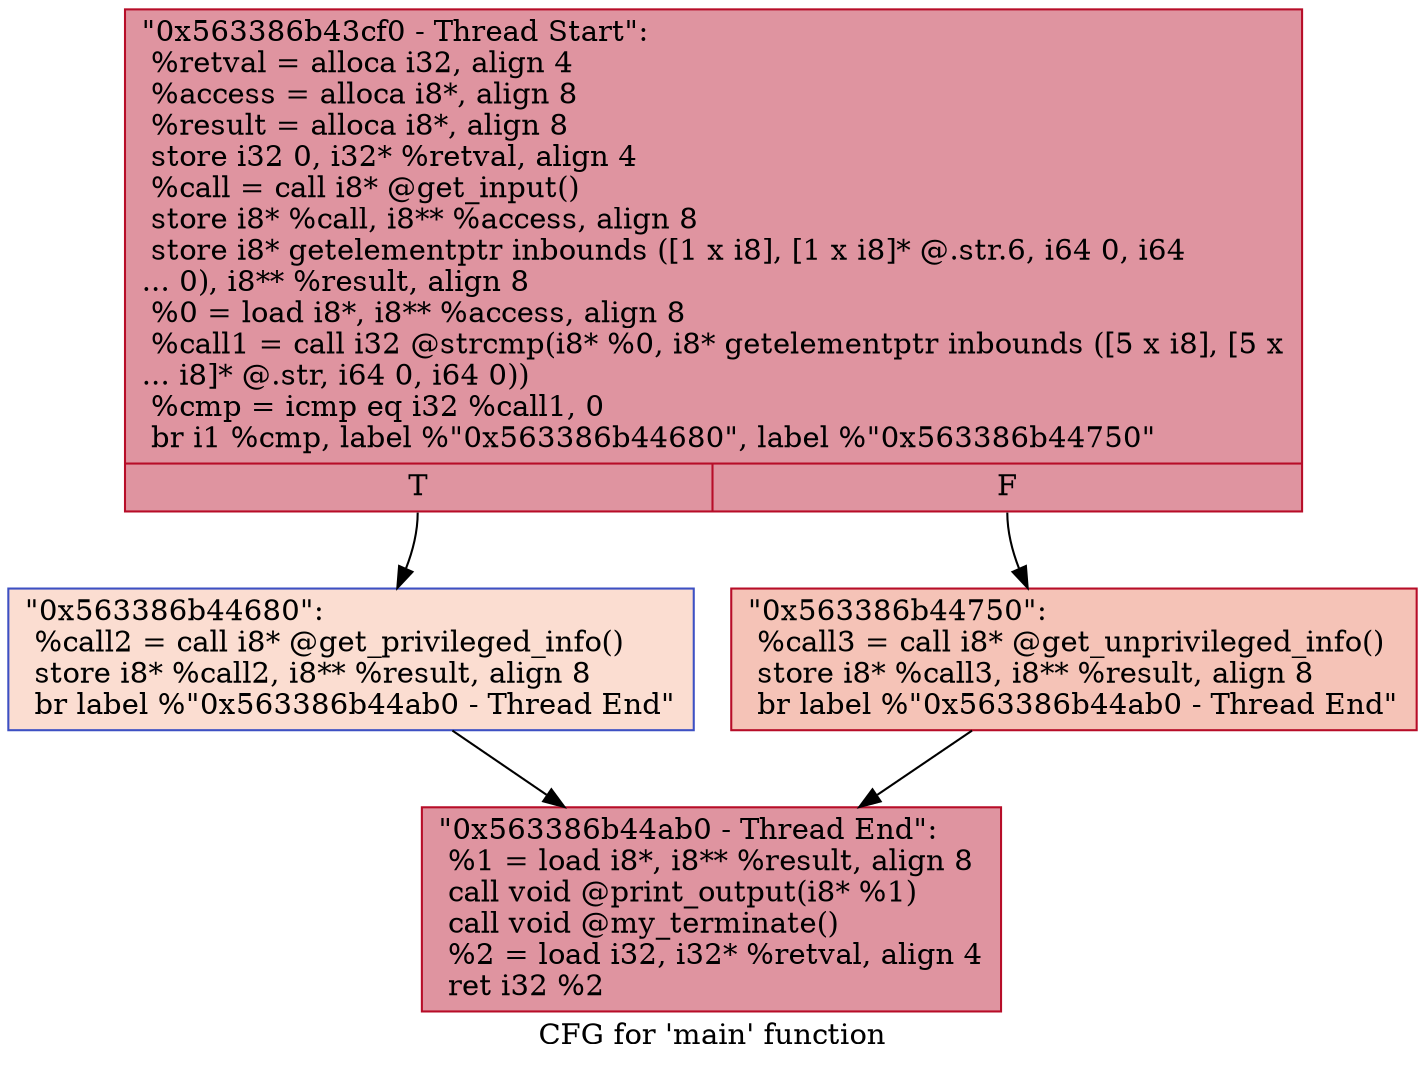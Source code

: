 digraph "CFG for 'main' function" {
	label="CFG for 'main' function";

	Node0x563386b43cf0 [shape=record,color="#b70d28ff", style=filled, fillcolor="#b70d2870",label="{\"0x563386b43cf0 - Thread Start\":\l  %retval = alloca i32, align 4\l  %access = alloca i8*, align 8\l  %result = alloca i8*, align 8\l  store i32 0, i32* %retval, align 4\l  %call = call i8* @get_input()\l  store i8* %call, i8** %access, align 8\l  store i8* getelementptr inbounds ([1 x i8], [1 x i8]* @.str.6, i64 0, i64\l... 0), i8** %result, align 8\l  %0 = load i8*, i8** %access, align 8\l  %call1 = call i32 @strcmp(i8* %0, i8* getelementptr inbounds ([5 x i8], [5 x\l... i8]* @.str, i64 0, i64 0))\l  %cmp = icmp eq i32 %call1, 0\l  br i1 %cmp, label %\"0x563386b44680\", label %\"0x563386b44750\"\l|{<s0>T|<s1>F}}"];
	Node0x563386b43cf0:s0 -> Node0x563386b44680;
	Node0x563386b43cf0:s1 -> Node0x563386b44750;
	Node0x563386b44680 [shape=record,color="#3d50c3ff", style=filled, fillcolor="#f7b39670",label="{\"0x563386b44680\":                                 \l  %call2 = call i8* @get_privileged_info()\l  store i8* %call2, i8** %result, align 8\l  br label %\"0x563386b44ab0 - Thread End\"\l}"];
	Node0x563386b44680 -> Node0x563386b44ab0;
	Node0x563386b44750 [shape=record,color="#b70d28ff", style=filled, fillcolor="#e8765c70",label="{\"0x563386b44750\":                                 \l  %call3 = call i8* @get_unprivileged_info()\l  store i8* %call3, i8** %result, align 8\l  br label %\"0x563386b44ab0 - Thread End\"\l}"];
	Node0x563386b44750 -> Node0x563386b44ab0;
	Node0x563386b44ab0 [shape=record,color="#b70d28ff", style=filled, fillcolor="#b70d2870",label="{\"0x563386b44ab0 - Thread End\":                    \l  %1 = load i8*, i8** %result, align 8\l  call void @print_output(i8* %1)\l  call void @my_terminate()\l  %2 = load i32, i32* %retval, align 4\l  ret i32 %2\l}"];
}
